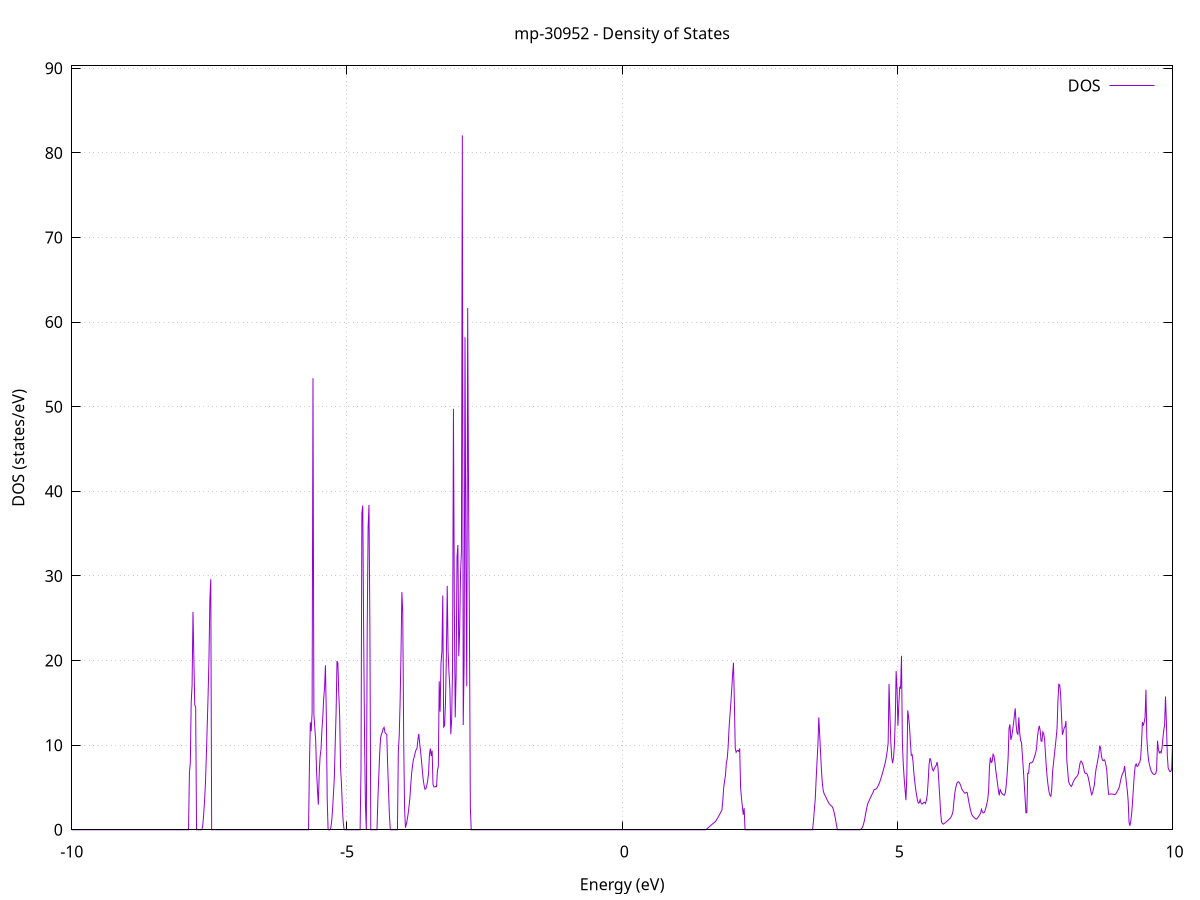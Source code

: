 set title 'mp-30952 - Density of States'
set xlabel 'Energy (eV)'
set ylabel 'DOS (states/eV)'
set grid
set xrange [-10:10]
set yrange [0:90.283]
set xzeroaxis lt -1
set terminal png size 800,600
set output 'mp-30952_dos_gnuplot.png'
plot '-' using 1:2 with lines title 'DOS'
-18.604100 0.000000
-18.587900 0.000000
-18.571800 0.000000
-18.555600 0.000000
-18.539500 0.000000
-18.523300 0.000000
-18.507200 0.000000
-18.491000 0.000000
-18.474900 0.000000
-18.458700 0.000000
-18.442600 0.000000
-18.426400 0.000000
-18.410200 0.000000
-18.394100 0.000000
-18.377900 0.000000
-18.361800 0.000000
-18.345600 0.000000
-18.329500 0.000000
-18.313300 0.000000
-18.297200 0.000000
-18.281000 0.000000
-18.264900 0.000000
-18.248700 0.000000
-18.232600 0.000000
-18.216400 0.000000
-18.200300 0.000000
-18.184100 0.000000
-18.168000 0.000000
-18.151800 0.000000
-18.135700 0.000000
-18.119500 0.000000
-18.103300 0.000000
-18.087200 0.000000
-18.071000 0.000000
-18.054900 0.000000
-18.038700 0.000000
-18.022600 0.000000
-18.006400 0.000000
-17.990300 0.000000
-17.974100 0.000000
-17.958000 0.000000
-17.941800 0.000000
-17.925700 0.000000
-17.909500 0.000000
-17.893400 0.000000
-17.877200 0.000000
-17.861100 0.000000
-17.844900 0.000000
-17.828800 0.000000
-17.812600 0.000000
-17.796400 0.000000
-17.780300 0.000000
-17.764100 0.000000
-17.748000 0.000000
-17.731800 0.000000
-17.715700 0.000000
-17.699500 0.000000
-17.683400 0.000000
-17.667200 0.000000
-17.651100 0.000000
-17.634900 0.000000
-17.618800 0.000000
-17.602600 0.000000
-17.586500 0.000000
-17.570300 0.000000
-17.554200 0.000000
-17.538000 0.000000
-17.521900 0.000000
-17.505700 0.000000
-17.489600 0.000000
-17.473400 0.000000
-17.457200 0.000000
-17.441100 0.000000
-17.424900 0.000000
-17.408800 0.000000
-17.392600 0.000000
-17.376500 0.000000
-17.360300 0.000000
-17.344200 0.000000
-17.328000 0.000000
-17.311900 0.000000
-17.295700 0.000000
-17.279600 0.000000
-17.263400 0.000000
-17.247300 0.000000
-17.231100 0.000000
-17.215000 0.000000
-17.198800 0.000000
-17.182700 0.000000
-17.166500 0.000000
-17.150300 0.000000
-17.134200 19.710800
-17.118000 0.000000
-17.101900 0.000000
-17.085700 0.000000
-17.069600 0.000000
-17.053400 0.000000
-17.037300 0.000000
-17.021100 224.534100
-17.005000 0.000000
-16.988800 0.000000
-16.972700 0.000000
-16.956500 0.000000
-16.940400 0.000000
-16.924200 0.000000
-16.908100 0.000000
-16.891900 0.000000
-16.875800 0.000000
-16.859600 0.000000
-16.843400 0.000000
-16.827300 0.000000
-16.811100 0.000000
-16.795000 0.000000
-16.778800 0.000000
-16.762700 0.000000
-16.746500 0.000000
-16.730400 0.000000
-16.714200 0.000000
-16.698100 0.000000
-16.681900 0.000000
-16.665800 0.000000
-16.649600 0.000000
-16.633500 0.000000
-16.617300 87.115500
-16.601200 91.672600
-16.585000 0.000000
-16.568900 0.000000
-16.552700 197.352700
-16.536500 0.000000
-16.520400 0.000000
-16.504200 0.000000
-16.488100 0.000000
-16.471900 0.000000
-16.455800 0.000000
-16.439600 0.000000
-16.423500 0.000000
-16.407300 0.000000
-16.391200 0.000000
-16.375000 0.000000
-16.358900 0.000000
-16.342700 0.000000
-16.326600 0.000000
-16.310400 0.000000
-16.294300 0.000000
-16.278100 0.000000
-16.262000 0.000000
-16.245800 0.000000
-16.229600 0.000000
-16.213500 0.000000
-16.197300 0.000000
-16.181200 0.000000
-16.165000 0.000000
-16.148900 0.000000
-16.132700 0.000000
-16.116600 0.000000
-16.100400 0.000000
-16.084300 0.000000
-16.068100 0.000000
-16.052000 0.000000
-16.035800 0.000000
-16.019700 0.000000
-16.003500 0.000000
-15.987400 0.000000
-15.971200 0.000000
-15.955100 0.000000
-15.938900 0.000000
-15.922700 0.000000
-15.906600 0.000000
-15.890400 0.000000
-15.874300 0.000000
-15.858100 0.000000
-15.842000 0.000000
-15.825800 0.000000
-15.809700 0.000000
-15.793500 0.000000
-15.777400 0.000000
-15.761200 0.000000
-15.745100 0.000000
-15.728900 0.000000
-15.712800 0.000000
-15.696600 0.000000
-15.680500 0.000000
-15.664300 0.000000
-15.648200 0.000000
-15.632000 0.000000
-15.615800 0.000000
-15.599700 0.000000
-15.583500 0.000000
-15.567400 0.000000
-15.551200 0.000000
-15.535100 0.000000
-15.518900 0.000000
-15.502800 0.000000
-15.486600 0.000000
-15.470500 0.000000
-15.454300 0.000000
-15.438200 0.000000
-15.422000 0.000000
-15.405900 154.224300
-15.389700 0.000000
-15.373600 0.000000
-15.357400 0.000000
-15.341300 0.000000
-15.325100 0.000000
-15.308900 0.000000
-15.292800 0.000000
-15.276600 0.000000
-15.260500 0.000000
-15.244300 0.000000
-15.228200 0.000000
-15.212000 0.000000
-15.195900 24.916700
-15.179700 71.512600
-15.163600 28.405700
-15.147400 0.000000
-15.131300 0.000000
-15.115100 0.000000
-15.099000 0.000000
-15.082800 0.000000
-15.066700 0.000000
-15.050500 0.000000
-15.034400 0.000000
-15.018200 0.000000
-15.002100 0.000000
-14.985900 153.018600
-14.969700 25.257900
-14.953600 0.000000
-14.937400 0.000000
-14.921300 24.473700
-14.905100 81.436000
-14.889000 0.000000
-14.872800 113.570400
-14.856700 0.000000
-14.840500 0.000000
-14.824400 0.000000
-14.808200 0.000000
-14.792100 0.000000
-14.775900 0.000000
-14.759800 0.000000
-14.743600 0.000000
-14.727500 0.000000
-14.711300 0.000000
-14.695200 0.000000
-14.679000 0.000000
-14.662800 0.000000
-14.646700 0.000000
-14.630500 0.000000
-14.614400 0.000000
-14.598200 0.000000
-14.582100 0.000000
-14.565900 0.000000
-14.549800 0.000000
-14.533600 0.000000
-14.517500 0.000000
-14.501300 0.000000
-14.485200 0.000000
-14.469000 0.000000
-14.452900 0.000000
-14.436700 0.000000
-14.420600 0.000000
-14.404400 0.000000
-14.388300 0.000000
-14.372100 0.000000
-14.355900 0.000000
-14.339800 0.000000
-14.323600 0.000000
-14.307500 0.000000
-14.291300 0.000000
-14.275200 0.000000
-14.259000 0.000000
-14.242900 0.000000
-14.226700 0.000000
-14.210600 0.000000
-14.194400 0.000000
-14.178300 0.000000
-14.162100 0.000000
-14.146000 0.000000
-14.129800 0.000000
-14.113700 0.000000
-14.097500 0.000000
-14.081400 0.000000
-14.065200 0.000000
-14.049000 0.000000
-14.032900 0.000000
-14.016700 0.000000
-14.000600 0.000000
-13.984400 0.000000
-13.968300 0.000000
-13.952100 0.000000
-13.936000 0.000000
-13.919800 0.000000
-13.903700 0.000000
-13.887500 0.000000
-13.871400 0.000000
-13.855200 0.000000
-13.839100 0.000000
-13.822900 0.000000
-13.806800 0.000000
-13.790600 0.000000
-13.774500 0.000000
-13.758300 0.000000
-13.742100 0.000000
-13.726000 0.000000
-13.709800 0.000000
-13.693700 0.000000
-13.677500 0.000000
-13.661400 0.000000
-13.645200 0.000000
-13.629100 0.000000
-13.612900 0.000000
-13.596800 0.000000
-13.580600 0.000000
-13.564500 0.000000
-13.548300 0.000000
-13.532200 0.000000
-13.516000 0.000000
-13.499900 0.000000
-13.483700 0.000000
-13.467600 0.000000
-13.451400 0.000000
-13.435200 0.000000
-13.419100 0.000000
-13.402900 0.000000
-13.386800 0.000000
-13.370600 0.000000
-13.354500 0.000000
-13.338300 0.000000
-13.322200 0.000000
-13.306000 0.000000
-13.289900 0.000000
-13.273700 0.000000
-13.257600 0.000000
-13.241400 0.000000
-13.225300 0.000000
-13.209100 0.000000
-13.193000 0.000000
-13.176800 0.000000
-13.160700 0.000000
-13.144500 0.000000
-13.128300 0.000000
-13.112200 0.000000
-13.096000 0.000000
-13.079900 0.000000
-13.063700 0.000000
-13.047600 0.000000
-13.031400 0.000000
-13.015300 0.000000
-12.999100 0.000000
-12.983000 0.000000
-12.966800 0.000000
-12.950700 0.000000
-12.934500 0.000000
-12.918400 0.000000
-12.902200 0.000000
-12.886100 0.000000
-12.869900 0.000000
-12.853800 0.000000
-12.837600 0.000000
-12.821400 0.000000
-12.805300 0.000000
-12.789100 0.000000
-12.773000 0.000000
-12.756800 0.000000
-12.740700 0.000000
-12.724500 0.000000
-12.708400 0.000000
-12.692200 0.000000
-12.676100 0.000000
-12.659900 0.000000
-12.643800 0.000000
-12.627600 0.000000
-12.611500 0.000000
-12.595300 0.000000
-12.579200 0.000000
-12.563000 0.000000
-12.546900 0.000000
-12.530700 0.000000
-12.514500 0.000000
-12.498400 0.000000
-12.482200 0.000000
-12.466100 0.000000
-12.449900 0.000000
-12.433800 0.000000
-12.417600 0.000000
-12.401500 0.000000
-12.385300 0.000000
-12.369200 0.000000
-12.353000 0.000000
-12.336900 0.000000
-12.320700 0.000000
-12.304600 0.000000
-12.288400 0.000000
-12.272300 0.000000
-12.256100 0.000000
-12.240000 0.000000
-12.223800 0.000000
-12.207700 0.000000
-12.191500 0.000000
-12.175300 0.000000
-12.159200 0.000000
-12.143000 0.000000
-12.126900 0.000000
-12.110700 0.000000
-12.094600 0.000000
-12.078400 0.000000
-12.062300 0.000000
-12.046100 0.000000
-12.030000 0.000000
-12.013800 0.000000
-11.997700 0.000000
-11.981500 0.000000
-11.965400 0.000000
-11.949200 0.000000
-11.933100 0.000000
-11.916900 0.000000
-11.900800 0.000000
-11.884600 0.000000
-11.868400 0.000000
-11.852300 0.000000
-11.836100 0.000000
-11.820000 0.000000
-11.803800 0.000000
-11.787700 0.000000
-11.771500 0.000000
-11.755400 0.000000
-11.739200 0.000000
-11.723100 0.000000
-11.706900 0.000000
-11.690800 0.000000
-11.674600 0.000000
-11.658500 0.000000
-11.642300 0.000000
-11.626200 0.000000
-11.610000 0.000000
-11.593900 0.000000
-11.577700 0.000000
-11.561500 0.000000
-11.545400 0.000000
-11.529200 0.000000
-11.513100 0.000000
-11.496900 0.000000
-11.480800 0.000000
-11.464600 0.000000
-11.448500 0.000000
-11.432300 0.000000
-11.416200 0.000000
-11.400000 0.000000
-11.383900 0.000000
-11.367700 0.000000
-11.351600 0.000000
-11.335400 0.000000
-11.319300 0.000000
-11.303100 0.000000
-11.287000 0.000000
-11.270800 0.000000
-11.254600 0.000000
-11.238500 0.000000
-11.222300 0.000000
-11.206200 0.000000
-11.190000 0.000000
-11.173900 0.000000
-11.157700 0.000000
-11.141600 0.000000
-11.125400 0.000000
-11.109300 0.000000
-11.093100 0.000000
-11.077000 0.000000
-11.060800 0.000000
-11.044700 0.000000
-11.028500 0.000000
-11.012400 0.000000
-10.996200 0.000000
-10.980100 0.000000
-10.963900 0.000000
-10.947700 0.000000
-10.931600 0.000000
-10.915400 0.000000
-10.899300 0.000000
-10.883100 0.000000
-10.867000 0.000000
-10.850800 0.000000
-10.834700 0.000000
-10.818500 0.000000
-10.802400 0.000000
-10.786200 0.000000
-10.770100 0.000000
-10.753900 0.000000
-10.737800 0.000000
-10.721600 0.000000
-10.705500 0.000000
-10.689300 0.000000
-10.673200 0.000000
-10.657000 0.000000
-10.640800 0.000000
-10.624700 0.000000
-10.608500 0.000000
-10.592400 0.000000
-10.576200 0.000000
-10.560100 0.000000
-10.543900 0.000000
-10.527800 0.000000
-10.511600 0.000000
-10.495500 0.000000
-10.479300 0.000000
-10.463200 0.000000
-10.447000 0.000000
-10.430900 0.000000
-10.414700 0.000000
-10.398600 0.000000
-10.382400 0.000000
-10.366300 0.000000
-10.350100 0.000000
-10.333900 0.000000
-10.317800 0.000000
-10.301600 0.000000
-10.285500 0.000000
-10.269300 0.000000
-10.253200 0.000000
-10.237000 0.000000
-10.220900 0.000000
-10.204700 0.000000
-10.188600 0.000000
-10.172400 0.000000
-10.156300 0.000000
-10.140100 0.000000
-10.124000 0.000000
-10.107800 0.000000
-10.091700 0.000000
-10.075500 0.000000
-10.059400 0.000000
-10.043200 0.000000
-10.027000 0.000000
-10.010900 0.000000
-9.994700 0.000000
-9.978600 0.000000
-9.962400 0.000000
-9.946300 0.000000
-9.930100 0.000000
-9.914000 0.000000
-9.897800 0.000000
-9.881700 0.000000
-9.865500 0.000000
-9.849400 0.000000
-9.833200 0.000000
-9.817100 0.000000
-9.800900 0.000000
-9.784800 0.000000
-9.768600 0.000000
-9.752500 0.000000
-9.736300 0.000000
-9.720200 0.000000
-9.704000 0.000000
-9.687800 0.000000
-9.671700 0.000000
-9.655500 0.000000
-9.639400 0.000000
-9.623200 0.000000
-9.607100 0.000000
-9.590900 0.000000
-9.574800 0.000000
-9.558600 0.000000
-9.542500 0.000000
-9.526300 0.000000
-9.510200 0.000000
-9.494000 0.000000
-9.477900 0.000000
-9.461700 0.000000
-9.445600 0.000000
-9.429400 0.000000
-9.413300 0.000000
-9.397100 0.000000
-9.380900 0.000000
-9.364800 0.000000
-9.348600 0.000000
-9.332500 0.000000
-9.316300 0.000000
-9.300200 0.000000
-9.284000 0.000000
-9.267900 0.000000
-9.251700 0.000000
-9.235600 0.000000
-9.219400 0.000000
-9.203300 0.000000
-9.187100 0.000000
-9.171000 0.000000
-9.154800 0.000000
-9.138700 0.000000
-9.122500 0.000000
-9.106400 0.000000
-9.090200 0.000000
-9.074000 0.000000
-9.057900 0.000000
-9.041700 0.000000
-9.025600 0.000000
-9.009400 0.000000
-8.993300 0.000000
-8.977100 0.000000
-8.961000 0.000000
-8.944800 0.000000
-8.928700 0.000000
-8.912500 0.000000
-8.896400 0.000000
-8.880200 0.000000
-8.864100 0.000000
-8.847900 0.000000
-8.831800 0.000000
-8.815600 0.000000
-8.799500 0.000000
-8.783300 0.000000
-8.767100 0.000000
-8.751000 0.000000
-8.734800 0.000000
-8.718700 0.000000
-8.702500 0.000000
-8.686400 0.000000
-8.670200 0.000000
-8.654100 0.000000
-8.637900 0.000000
-8.621800 0.000000
-8.605600 0.000000
-8.589500 0.000000
-8.573300 0.000000
-8.557200 0.000000
-8.541000 0.000000
-8.524900 0.000000
-8.508700 0.000000
-8.492600 0.000000
-8.476400 0.000000
-8.460200 0.000000
-8.444100 0.000000
-8.427900 0.000000
-8.411800 0.000000
-8.395600 0.000000
-8.379500 0.000000
-8.363300 0.000000
-8.347200 0.000000
-8.331000 0.000000
-8.314900 0.000000
-8.298700 0.000000
-8.282600 0.000000
-8.266400 0.000000
-8.250300 0.000000
-8.234100 0.000000
-8.218000 0.000000
-8.201800 0.000000
-8.185700 0.000000
-8.169500 0.000000
-8.153300 0.000000
-8.137200 0.000000
-8.121000 0.000000
-8.104900 0.000000
-8.088700 0.000000
-8.072600 0.000000
-8.056400 0.000000
-8.040300 0.000000
-8.024100 0.000000
-8.008000 0.000000
-7.991800 0.000000
-7.975700 0.000000
-7.959500 0.000000
-7.943400 0.000000
-7.927200 0.000000
-7.911100 0.000000
-7.894900 0.000000
-7.878800 0.000000
-7.862600 6.745000
-7.846400 7.954700
-7.830300 15.070300
-7.814100 17.095600
-7.798000 25.750800
-7.781800 20.156800
-7.765700 14.736300
-7.749500 14.519200
-7.733400 0.000000
-7.717200 0.000000
-7.701100 0.000000
-7.684900 0.000000
-7.668800 0.000000
-7.652600 0.000000
-7.636500 0.000000
-7.620300 0.509000
-7.604200 1.776500
-7.588000 3.397600
-7.571900 5.404200
-7.555700 8.638900
-7.539500 12.233100
-7.523400 15.883600
-7.507200 20.275300
-7.491100 27.239100
-7.474900 29.609200
-7.458800 0.000000
-7.442600 0.000000
-7.426500 0.000000
-7.410300 0.000000
-7.394200 0.000000
-7.378000 0.000000
-7.361900 0.000000
-7.345700 0.000000
-7.329600 0.000000
-7.313400 0.000000
-7.297300 0.000000
-7.281100 0.000000
-7.265000 0.000000
-7.248800 0.000000
-7.232600 0.000000
-7.216500 0.000000
-7.200300 0.000000
-7.184200 0.000000
-7.168000 0.000000
-7.151900 0.000000
-7.135700 0.000000
-7.119600 0.000000
-7.103400 0.000000
-7.087300 0.000000
-7.071100 0.000000
-7.055000 0.000000
-7.038800 0.000000
-7.022700 0.000000
-7.006500 0.000000
-6.990400 0.000000
-6.974200 0.000000
-6.958100 0.000000
-6.941900 0.000000
-6.925800 0.000000
-6.909600 0.000000
-6.893400 0.000000
-6.877300 0.000000
-6.861100 0.000000
-6.845000 0.000000
-6.828800 0.000000
-6.812700 0.000000
-6.796500 0.000000
-6.780400 0.000000
-6.764200 0.000000
-6.748100 0.000000
-6.731900 0.000000
-6.715800 0.000000
-6.699600 0.000000
-6.683500 0.000000
-6.667300 0.000000
-6.651200 0.000000
-6.635000 0.000000
-6.618900 0.000000
-6.602700 0.000000
-6.586500 0.000000
-6.570400 0.000000
-6.554200 0.000000
-6.538100 0.000000
-6.521900 0.000000
-6.505800 0.000000
-6.489600 0.000000
-6.473500 0.000000
-6.457300 0.000000
-6.441200 0.000000
-6.425000 0.000000
-6.408900 0.000000
-6.392700 0.000000
-6.376600 0.000000
-6.360400 0.000000
-6.344300 0.000000
-6.328100 0.000000
-6.312000 0.000000
-6.295800 0.000000
-6.279600 0.000000
-6.263500 0.000000
-6.247300 0.000000
-6.231200 0.000000
-6.215000 0.000000
-6.198900 0.000000
-6.182700 0.000000
-6.166600 0.000000
-6.150400 0.000000
-6.134300 0.000000
-6.118100 0.000000
-6.102000 0.000000
-6.085800 0.000000
-6.069700 0.000000
-6.053500 0.000000
-6.037400 0.000000
-6.021200 0.000000
-6.005100 0.000000
-5.988900 0.000000
-5.972700 0.000000
-5.956600 0.000000
-5.940400 0.000000
-5.924300 0.000000
-5.908100 0.000000
-5.892000 0.000000
-5.875800 0.000000
-5.859700 0.000000
-5.843500 0.000000
-5.827400 0.000000
-5.811200 0.000000
-5.795100 0.000000
-5.778900 0.000000
-5.762800 0.000000
-5.746600 0.000000
-5.730500 0.000000
-5.714300 0.000000
-5.698200 0.000000
-5.682000 7.629300
-5.665800 12.699500
-5.649700 11.646600
-5.633500 13.889300
-5.617400 53.370700
-5.601200 13.669200
-5.585100 12.131300
-5.568900 10.615100
-5.552800 6.970200
-5.536600 4.803000
-5.520500 2.969200
-5.504300 6.673700
-5.488200 8.643100
-5.472000 9.485100
-5.455900 11.713100
-5.439700 13.276300
-5.423600 15.487100
-5.407400 16.737700
-5.391300 19.430500
-5.375100 13.531900
-5.358900 3.549900
-5.342800 0.000000
-5.326600 0.000000
-5.310500 0.000000
-5.294300 0.193200
-5.278200 0.992900
-5.262000 2.375900
-5.245900 4.228000
-5.229700 6.147400
-5.213600 10.203800
-5.197400 13.880600
-5.181300 19.945100
-5.165100 19.703200
-5.149000 16.160100
-5.132800 13.504700
-5.116700 7.367700
-5.100500 5.533100
-5.084400 2.858200
-5.068200 0.891700
-5.052000 0.000000
-5.035900 0.000000
-5.019700 0.000000
-5.003600 0.000000
-4.987400 0.000000
-4.971300 0.000000
-4.955100 0.000000
-4.939000 0.000000
-4.922800 0.000000
-4.906700 0.000000
-4.890500 0.000000
-4.874400 0.000000
-4.858200 0.000000
-4.842100 0.000000
-4.825900 0.000000
-4.809800 0.000000
-4.793600 0.000000
-4.777500 0.000000
-4.761300 0.000000
-4.745100 7.141100
-4.729000 37.457100
-4.712800 38.326300
-4.696700 23.184700
-4.680500 10.766400
-4.664400 2.810600
-4.648200 0.000000
-4.632100 23.702800
-4.615900 35.705900
-4.599800 38.392000
-4.583600 23.954600
-4.567500 0.000000
-4.551300 0.000000
-4.535200 0.000000
-4.519000 0.000000
-4.502900 0.000000
-4.486700 0.000000
-4.470600 0.000000
-4.454400 0.000000
-4.438300 3.664300
-4.422100 6.240000
-4.405900 8.985300
-4.389800 10.843200
-4.373600 11.294900
-4.357500 11.555100
-4.341300 11.972600
-4.325200 12.106800
-4.309000 11.474700
-4.292900 11.355800
-4.276700 11.272800
-4.260600 7.642300
-4.244400 4.608700
-4.228300 1.619400
-4.212100 0.000000
-4.196000 0.000000
-4.179800 0.000000
-4.163700 0.000000
-4.147500 0.000000
-4.131400 0.000000
-4.115200 0.000000
-4.099000 0.000000
-4.082900 0.000000
-4.066700 9.312200
-4.050600 11.059100
-4.034400 15.132600
-4.018300 20.832100
-4.002100 28.086800
-3.986000 25.653000
-3.969800 10.716600
-3.953700 2.612200
-3.937500 0.242400
-3.921400 0.648500
-3.905200 1.192400
-3.889100 1.874100
-3.872900 2.718200
-3.856800 3.784800
-3.840600 5.345100
-3.824500 6.678500
-3.808300 7.614600
-3.792100 8.338600
-3.776000 8.642500
-3.759800 9.133400
-3.743700 9.457300
-3.727500 9.616900
-3.711400 10.610600
-3.695200 11.323500
-3.679100 10.261200
-3.662900 9.315500
-3.646800 8.235000
-3.630600 7.012000
-3.614500 5.920600
-3.598300 5.233400
-3.582200 4.785600
-3.566000 4.859100
-3.549900 5.228100
-3.533700 5.830500
-3.517600 6.669300
-3.501400 8.901600
-3.485200 9.607900
-3.469100 8.720700
-3.452900 9.357600
-3.436800 5.361200
-3.420600 5.065600
-3.404500 5.071200
-3.388300 5.121000
-3.372200 5.093100
-3.356000 7.016400
-3.339900 7.473400
-3.323700 17.552400
-3.307600 13.961900
-3.291400 19.710600
-3.275300 21.008900
-3.259100 27.690200
-3.243000 12.147000
-3.226800 12.315200
-3.210700 14.917700
-3.194500 20.196900
-3.178300 28.822300
-3.162200 21.025900
-3.146000 18.517600
-3.129900 16.696600
-3.113700 11.287800
-3.097600 13.047900
-3.081400 19.194000
-3.065300 49.754600
-3.049100 26.447500
-3.033000 13.285500
-3.016800 18.137800
-3.000700 32.221400
-2.984500 33.654500
-2.968400 20.510600
-2.952200 23.542100
-2.936100 30.450000
-2.919900 32.968100
-2.903800 82.075700
-2.887600 12.392600
-2.871400 19.819400
-2.855300 58.213100
-2.839100 31.253300
-2.823000 16.957700
-2.806800 61.674100
-2.790700 39.812700
-2.774500 23.992400
-2.758400 2.679700
-2.742200 0.000000
-2.726100 0.000000
-2.709900 0.000000
-2.693800 0.000000
-2.677600 0.000000
-2.661500 0.000000
-2.645300 0.000000
-2.629200 0.000000
-2.613000 0.000000
-2.596900 0.000000
-2.580700 0.000000
-2.564500 0.000000
-2.548400 0.000000
-2.532200 0.000000
-2.516100 0.000000
-2.499900 0.000000
-2.483800 0.000000
-2.467600 0.000000
-2.451500 0.000000
-2.435300 0.000000
-2.419200 0.000000
-2.403000 0.000000
-2.386900 0.000000
-2.370700 0.000000
-2.354600 0.000000
-2.338400 0.000000
-2.322300 0.000000
-2.306100 0.000000
-2.290000 0.000000
-2.273800 0.000000
-2.257600 0.000000
-2.241500 0.000000
-2.225300 0.000000
-2.209200 0.000000
-2.193000 0.000000
-2.176900 0.000000
-2.160700 0.000000
-2.144600 0.000000
-2.128400 0.000000
-2.112300 0.000000
-2.096100 0.000000
-2.080000 0.000000
-2.063800 0.000000
-2.047700 0.000000
-2.031500 0.000000
-2.015400 0.000000
-1.999200 0.000000
-1.983100 0.000000
-1.966900 0.000000
-1.950800 0.000000
-1.934600 0.000000
-1.918400 0.000000
-1.902300 0.000000
-1.886100 0.000000
-1.870000 0.000000
-1.853800 0.000000
-1.837700 0.000000
-1.821500 0.000000
-1.805400 0.000000
-1.789200 0.000000
-1.773100 0.000000
-1.756900 0.000000
-1.740800 0.000000
-1.724600 0.000000
-1.708500 0.000000
-1.692300 0.000000
-1.676200 0.000000
-1.660000 0.000000
-1.643900 0.000000
-1.627700 0.000000
-1.611500 0.000000
-1.595400 0.000000
-1.579200 0.000000
-1.563100 0.000000
-1.546900 0.000000
-1.530800 0.000000
-1.514600 0.000000
-1.498500 0.000000
-1.482300 0.000000
-1.466200 0.000000
-1.450000 0.000000
-1.433900 0.000000
-1.417700 0.000000
-1.401600 0.000000
-1.385400 0.000000
-1.369300 0.000000
-1.353100 0.000000
-1.337000 0.000000
-1.320800 0.000000
-1.304600 0.000000
-1.288500 0.000000
-1.272300 0.000000
-1.256200 0.000000
-1.240000 0.000000
-1.223900 0.000000
-1.207700 0.000000
-1.191600 0.000000
-1.175400 0.000000
-1.159300 0.000000
-1.143100 0.000000
-1.127000 0.000000
-1.110800 0.000000
-1.094700 0.000000
-1.078500 0.000000
-1.062400 0.000000
-1.046200 0.000000
-1.030100 0.000000
-1.013900 0.000000
-0.997700 0.000000
-0.981600 0.000000
-0.965400 0.000000
-0.949300 0.000000
-0.933100 0.000000
-0.917000 0.000000
-0.900800 0.000000
-0.884700 0.000000
-0.868500 0.000000
-0.852400 0.000000
-0.836200 0.000000
-0.820100 0.000000
-0.803900 0.000000
-0.787800 0.000000
-0.771600 0.000000
-0.755500 0.000000
-0.739300 0.000000
-0.723200 0.000000
-0.707000 0.000000
-0.690800 0.000000
-0.674700 0.000000
-0.658500 0.000000
-0.642400 0.000000
-0.626200 0.000000
-0.610100 0.000000
-0.593900 0.000000
-0.577800 0.000000
-0.561600 0.000000
-0.545500 0.000000
-0.529300 0.000000
-0.513200 0.000000
-0.497000 0.000000
-0.480900 0.000000
-0.464700 0.000000
-0.448600 0.000000
-0.432400 0.000000
-0.416300 0.000000
-0.400100 0.000000
-0.383900 0.000000
-0.367800 0.000000
-0.351600 0.000000
-0.335500 0.000000
-0.319300 0.000000
-0.303200 0.000000
-0.287000 0.000000
-0.270900 0.000000
-0.254700 0.000000
-0.238600 0.000000
-0.222400 0.000000
-0.206300 0.000000
-0.190100 0.000000
-0.174000 0.000000
-0.157800 0.000000
-0.141700 0.000000
-0.125500 0.000000
-0.109400 0.000000
-0.093200 0.000000
-0.077000 0.000000
-0.060900 0.000000
-0.044700 0.000000
-0.028600 0.000000
-0.012400 0.000000
0.003700 0.000000
0.019900 0.000000
0.036000 0.000000
0.052200 0.000000
0.068300 0.000000
0.084500 0.000000
0.100600 0.000000
0.116800 0.000000
0.132900 0.000000
0.149100 0.000000
0.165200 0.000000
0.181400 0.000000
0.197500 0.000000
0.213700 0.000000
0.229900 0.000000
0.246000 0.000000
0.262200 0.000000
0.278300 0.000000
0.294500 0.000000
0.310600 0.000000
0.326800 0.000000
0.342900 0.000000
0.359100 0.000000
0.375200 0.000000
0.391400 0.000000
0.407500 0.000000
0.423700 0.000000
0.439800 0.000000
0.456000 0.000000
0.472100 0.000000
0.488300 0.000000
0.504400 0.000000
0.520600 0.000000
0.536800 0.000000
0.552900 0.000000
0.569100 0.000000
0.585200 0.000000
0.601400 0.000000
0.617500 0.000000
0.633700 0.000000
0.649800 0.000000
0.666000 0.000000
0.682100 0.000000
0.698300 0.000000
0.714400 0.000000
0.730600 0.000000
0.746700 0.000000
0.762900 0.000000
0.779000 0.000000
0.795200 0.000000
0.811300 0.000000
0.827500 0.000000
0.843600 0.000000
0.859800 0.000000
0.876000 0.000000
0.892100 0.000000
0.908300 0.000000
0.924400 0.000000
0.940600 0.000000
0.956700 0.000000
0.972900 0.000000
0.989000 0.000000
1.005200 0.000000
1.021300 0.000000
1.037500 0.000000
1.053600 0.000000
1.069800 0.000000
1.085900 0.000000
1.102100 0.000000
1.118200 0.000000
1.134400 0.000000
1.150500 0.000000
1.166700 0.000000
1.182900 0.000000
1.199000 0.000000
1.215200 0.000000
1.231300 0.000000
1.247500 0.000000
1.263600 0.000000
1.279800 0.000000
1.295900 0.000000
1.312100 0.000000
1.328200 0.000000
1.344400 0.000000
1.360500 0.000000
1.376700 0.000000
1.392800 0.000000
1.409000 0.000000
1.425100 0.000000
1.441300 0.000000
1.457400 0.000000
1.473600 0.000000
1.489800 0.000000
1.505900 0.000000
1.522100 0.000400
1.538200 0.097900
1.554400 0.193800
1.570500 0.288300
1.586700 0.381400
1.602800 0.472900
1.619000 0.563000
1.635100 0.651600
1.651300 0.738700
1.667400 0.824300
1.683600 0.908400
1.699700 1.004800
1.715900 1.176800
1.732000 1.355400
1.748200 1.540600
1.764300 1.732300
1.780500 1.930700
1.796700 2.135600
1.812800 2.347200
1.829000 3.445600
1.845100 4.986100
1.861300 5.768400
1.877400 6.458400
1.893600 7.914400
1.909700 8.441000
1.925900 9.801600
1.942000 11.930500
1.958200 13.520800
1.974300 14.899400
1.990500 16.529300
2.006600 18.285600
2.022800 19.744100
2.038900 15.205600
2.055100 9.662400
2.071200 9.158400
2.087400 9.315000
2.103600 9.384900
2.119700 9.266300
2.135900 9.614100
2.152000 4.982200
2.168200 3.758000
2.184300 2.728400
2.200500 1.783500
2.216600 2.566100
2.232800 0.000000
2.248900 0.000000
2.265100 0.000000
2.281200 0.000000
2.297400 0.000000
2.313500 0.000000
2.329700 0.000000
2.345800 0.000000
2.362000 0.000000
2.378100 0.000000
2.394300 0.000000
2.410500 0.000000
2.426600 0.000000
2.442800 0.000000
2.458900 0.000000
2.475100 0.000000
2.491200 0.000000
2.507400 0.000000
2.523500 0.000000
2.539700 0.000000
2.555800 0.000000
2.572000 0.000000
2.588100 0.000000
2.604300 0.000000
2.620400 0.000000
2.636600 0.000000
2.652700 0.000000
2.668900 0.000000
2.685000 0.000000
2.701200 0.000000
2.717400 0.000000
2.733500 0.000000
2.749700 0.000000
2.765800 0.000000
2.782000 0.000000
2.798100 0.000000
2.814300 0.000000
2.830400 0.000000
2.846600 0.000000
2.862700 0.000000
2.878900 0.000000
2.895000 0.000000
2.911200 0.000000
2.927300 0.000000
2.943500 0.000000
2.959600 0.000000
2.975800 0.000000
2.991900 0.000000
3.008100 0.000000
3.024300 0.000000
3.040400 0.000000
3.056600 0.000000
3.072700 0.000000
3.088900 0.000000
3.105000 0.000000
3.121200 0.000000
3.137300 0.000000
3.153500 0.000000
3.169600 0.000000
3.185800 0.000000
3.201900 0.000000
3.218100 0.000000
3.234200 0.000000
3.250400 0.000000
3.266500 0.000000
3.282700 0.000000
3.298800 0.000000
3.315000 0.000000
3.331100 0.000000
3.347300 0.000000
3.363500 0.000000
3.379600 0.000000
3.395800 0.000000
3.411900 0.000000
3.428100 0.000000
3.444200 0.000000
3.460400 0.000000
3.476500 1.042300
3.492700 2.396300
3.508800 3.628400
3.525000 5.959600
3.541100 8.083200
3.557300 10.027400
3.573400 13.280300
3.589600 11.176500
3.605700 9.048000
3.621900 6.972700
3.638000 5.499800
3.654200 4.599500
3.670400 4.269200
3.686500 4.054300
3.702700 3.839600
3.718800 3.625000
3.735000 3.410600
3.751100 3.196300
3.767300 3.028300
3.783400 2.923300
3.799600 2.823900
3.815700 2.744600
3.831900 2.518100
3.848000 2.121500
3.864200 1.676300
3.880300 1.125400
3.896500 0.481900
3.912600 0.000000
3.928800 0.000000
3.944900 0.000000
3.961100 0.000000
3.977300 0.000000
3.993400 0.000000
4.009600 0.000000
4.025700 0.000000
4.041900 0.000000
4.058000 0.000000
4.074200 0.000000
4.090300 0.000000
4.106500 0.000000
4.122600 0.000000
4.138800 0.000000
4.154900 0.000000
4.171100 0.000000
4.187200 0.000000
4.203400 0.000000
4.219500 0.000000
4.235700 0.000000
4.251800 0.000000
4.268000 0.000000
4.284200 0.000000
4.300300 0.000000
4.316500 0.000000
4.332600 0.042700
4.348800 0.122900
4.364900 0.287000
4.381100 0.567400
4.397200 0.964100
4.413400 1.477100
4.429500 2.076700
4.445700 2.622600
4.461800 3.071800
4.478000 3.308200
4.494100 3.538900
4.510300 3.773300
4.526400 3.997800
4.542600 4.212500
4.558700 4.417400
4.574900 4.720500
4.591100 4.778900
4.607200 4.794000
4.623400 4.886900
4.639500 5.045600
4.655700 5.252100
4.671800 5.495300
4.688000 5.786700
4.704100 6.116600
4.720300 6.466900
4.736400 6.835100
4.752600 7.221200
4.768700 7.626700
4.784900 8.068400
4.801000 8.668400
4.817200 9.336200
4.833300 10.250900
4.849500 17.245600
4.865600 13.671800
4.881800 10.399700
4.898000 8.552200
4.914100 7.868800
4.930300 8.465400
4.946400 9.921500
4.962600 12.982000
4.978700 18.752200
4.994900 16.554200
5.011000 12.288000
5.027200 14.709100
5.043300 16.906800
5.059500 16.676000
5.075600 20.557900
5.091800 10.265400
5.107900 7.785300
5.124100 6.105400
5.140200 4.790000
5.156400 3.496900
5.172500 6.353100
5.188700 14.108300
5.204900 13.378300
5.221000 12.231800
5.237200 10.456300
5.253300 8.805400
5.269500 8.877500
5.285600 8.044400
5.301800 6.609500
5.317900 5.631600
5.334100 4.754500
5.350200 4.083100
5.366400 3.479200
5.382500 3.155300
5.398700 3.199200
5.414800 3.554900
5.431000 3.166200
5.447100 3.032500
5.463300 3.106100
5.479400 3.241400
5.495600 3.237700
5.511800 3.106200
5.527900 3.494300
5.544100 4.155400
5.560200 5.688200
5.576400 7.648000
5.592500 8.464000
5.608700 8.217200
5.624800 7.550100
5.641000 7.090800
5.657100 6.960600
5.673300 7.257500
5.689400 7.450800
5.705600 7.602700
5.721700 7.999900
5.737900 7.379700
5.754000 5.730600
5.770200 3.963900
5.786300 2.085300
5.802500 0.957300
5.818600 0.727300
5.834800 0.665400
5.851000 0.735900
5.867100 0.819500
5.883300 0.906500
5.899400 0.996900
5.915600 1.090700
5.931700 1.187800
5.947900 1.288400
5.964000 1.392800
5.980200 1.554100
5.996300 1.808800
6.012500 2.209300
6.028600 3.388300
6.044800 4.339300
6.060900 4.965600
6.077100 5.390000
6.093200 5.635900
6.109400 5.680300
6.125500 5.585300
6.141700 5.394900
6.157900 5.117100
6.174000 4.791300
6.190200 4.634500
6.206300 4.486300
6.222500 4.331500
6.238600 4.336700
6.254800 4.435700
6.270900 4.370300
6.287100 3.751500
6.303200 3.169200
6.319400 2.631600
6.335500 2.175000
6.351700 1.808000
6.367800 1.641600
6.384000 1.527000
6.400100 1.424000
6.416300 1.332700
6.432400 1.253000
6.448600 1.323600
6.464800 1.463800
6.480900 1.617400
6.497100 1.784100
6.513200 1.964100
6.529400 2.421700
6.545500 2.118600
6.561700 1.985700
6.577800 2.029200
6.594000 2.249100
6.610100 2.624800
6.626300 3.059600
6.642400 3.573100
6.658600 4.611000
6.674700 7.494400
6.690900 8.529600
6.707000 7.959100
6.723200 8.064600
6.739300 8.921600
6.755500 8.746900
6.771700 8.085500
6.787800 7.071700
6.804000 6.286400
6.820100 5.499400
6.836300 4.678200
6.852400 4.060000
6.868600 4.795500
6.884700 4.487900
6.900900 4.286000
6.917000 4.177200
6.933200 4.108900
6.949300 4.098100
6.965500 4.495400
6.981600 5.448300
6.997800 6.813300
7.013900 8.616600
7.030100 11.990000
7.046200 12.461900
7.062400 10.634400
7.078600 11.035000
7.094700 11.732300
7.110900 12.538300
7.127000 13.496600
7.143200 14.345500
7.159300 12.358400
7.175500 11.437900
7.191600 11.285600
7.207800 13.283700
7.223900 11.470000
7.240100 10.518900
7.256200 10.321800
7.272400 8.791200
7.288500 7.252800
7.304700 5.587700
7.320800 3.795800
7.337000 1.994900
7.353100 2.028900
7.369300 6.684300
7.385500 6.674300
7.401600 7.829500
7.417800 7.932000
7.433900 7.885200
7.450100 7.967500
7.466200 8.113300
7.482400 8.422000
7.498500 8.769900
7.514700 9.117600
7.530800 9.687600
7.547000 11.031800
7.563100 11.750500
7.579300 12.292300
7.595400 11.757700
7.611600 10.493500
7.627700 10.464200
7.643900 11.558000
7.660000 11.345400
7.676200 10.636100
7.692400 8.900200
7.708500 7.321700
7.724700 6.037400
7.740800 5.157600
7.757000 4.464100
7.773100 4.063800
7.789300 3.956100
7.805400 4.759300
7.821600 6.893100
7.837700 7.886400
7.853900 8.892900
7.870000 9.840800
7.886200 10.855200
7.902300 12.011800
7.918500 15.274000
7.934600 17.200200
7.950800 17.110000
7.966900 16.002300
7.983100 13.537600
7.999300 11.233100
8.015400 11.580600
8.031600 12.019000
8.047700 12.169900
8.063900 12.864500
8.080000 8.219300
8.096200 6.937900
8.112300 5.685800
8.128500 5.426100
8.144600 5.239100
8.160800 5.125000
8.176900 5.299900
8.193100 5.587900
8.209200 5.826800
8.225400 6.016600
8.241500 6.159000
8.257700 6.269800
8.273800 6.399700
8.290000 6.643700
8.306200 7.367700
8.322300 7.952800
8.338500 8.121600
8.354600 7.969500
8.370800 7.707000
8.386900 7.266200
8.403100 6.764800
8.419200 6.660800
8.435400 6.695200
8.451500 6.543600
8.467700 6.206200
8.483800 5.691700
8.500000 5.116400
8.516100 4.555100
8.532300 4.136300
8.548400 4.389100
8.564600 4.860600
8.580700 5.292500
8.596900 6.477500
8.613000 7.264900
8.629200 7.762500
8.645400 8.333400
8.661500 8.904600
8.677700 9.950600
8.693800 9.632800
8.710000 8.687500
8.726100 8.228200
8.742300 8.181000
8.758400 8.284700
8.774600 8.133000
8.790700 7.635400
8.806900 6.953100
8.823000 5.347200
8.839200 4.182900
8.855300 4.209600
8.871500 4.225300
8.887600 4.230100
8.903800 4.224000
8.919900 4.206800
8.936100 4.178700
8.952300 4.152100
8.968400 4.227100
8.984600 4.399000
9.000700 4.595100
9.016900 4.783800
9.033000 5.041500
9.049200 5.540500
9.065300 6.074600
9.081500 6.446000
9.097600 6.712100
9.113800 6.900900
9.129900 7.546000
9.146100 6.510500
9.162200 5.542300
9.178400 4.655300
9.194500 3.421300
9.210700 0.857600
9.226800 0.467100
9.243000 1.093600
9.259200 1.999100
9.275300 3.437400
9.291500 5.156000
9.307600 6.609800
9.323800 7.606900
9.339900 7.776500
9.356100 7.477200
9.372200 7.538500
9.388400 7.847500
9.404500 7.985400
9.420700 8.432200
9.436800 10.096300
9.453000 12.728900
9.469100 12.307400
9.485300 12.701300
9.501400 13.299700
9.517600 16.553800
9.533700 10.813700
9.549900 9.205400
9.566100 8.161300
9.582200 7.688800
9.598400 7.248000
9.614500 6.913300
9.630700 6.754000
9.646800 6.602700
9.663000 6.535100
9.679100 6.550600
9.695300 6.652000
9.711400 7.067100
9.727600 10.526300
9.743700 9.530400
9.759900 9.091500
9.776000 9.235000
9.792200 9.088800
9.808300 9.604800
9.824500 10.718000
9.840600 11.765500
9.856800 12.396100
9.873000 15.754500
9.889100 12.645900
9.905300 8.841000
9.921400 7.303800
9.937600 7.049300
9.953700 6.885300
9.969900 6.889800
9.986000 7.298300
10.002200 10.368000
10.018300 13.214700
10.034500 15.892800
10.050600 13.593700
10.066800 10.055300
10.082900 8.093600
10.099100 6.954200
10.115200 5.862600
10.131400 5.150100
10.147500 5.195400
10.163700 5.107500
10.179900 4.724900
10.196000 4.934500
10.212200 5.464800
10.228300 5.887800
10.244500 6.203600
10.260600 6.629400
10.276800 7.128700
10.292900 7.626700
10.309100 8.897600
10.325200 9.425400
10.341400 9.435200
10.357500 8.915200
10.373700 9.595100
10.389800 6.502100
10.406000 5.619700
10.422100 5.816800
10.438300 6.583400
10.454400 7.093400
10.470600 7.602000
10.486800 7.968500
10.502900 9.268800
10.519100 9.682200
10.535200 9.177600
10.551400 8.409900
10.567500 8.359500
10.583700 8.336400
10.599800 8.319400
10.616000 8.962000
10.632100 7.714400
10.648300 4.923700
10.664400 4.399500
10.680600 4.123300
10.696700 4.094700
10.712900 4.225200
10.729000 4.531800
10.745200 5.170300
10.761300 6.834100
10.777500 11.318500
10.793700 9.684000
10.809800 9.311700
10.826000 8.529700
10.842100 7.653400
10.858300 6.932100
10.874400 6.636000
10.890600 6.185800
10.906700 5.727400
10.922900 5.319200
10.939000 4.961000
10.955200 7.485600
10.971300 3.827000
10.987500 2.725700
11.003600 2.099300
11.019800 2.277800
11.035900 2.963400
11.052100 3.886700
11.068200 4.295500
11.084400 4.624000
11.100500 4.908100
11.116700 5.490000
11.132900 6.173000
11.149000 8.883600
11.165200 16.020700
11.181300 23.711500
11.197500 7.775500
11.213600 6.451600
11.229800 5.710700
11.245900 6.022100
11.262100 6.643600
11.278200 7.029400
11.294400 7.319400
11.310500 7.529700
11.326700 7.657400
11.342800 7.698100
11.359000 7.786200
11.375100 7.747600
11.391300 6.788200
11.407400 7.046200
11.423600 6.950000
11.439800 6.242100
11.455900 6.035900
11.472100 5.795000
11.488200 5.543800
11.504400 5.335600
11.520500 5.036700
11.536700 4.713200
11.552800 4.483400
11.569000 4.386000
11.585100 4.428300
11.601300 4.759000
11.617400 5.155400
11.633600 5.644500
11.649700 6.306200
11.665900 7.013900
11.682000 7.137300
11.698200 7.068700
11.714300 6.723400
11.730500 6.843900
11.746700 7.057300
11.762800 7.372400
11.779000 7.544500
11.795100 7.815800
11.811300 8.236400
11.827400 8.560200
11.843600 8.054300
11.859700 7.299200
11.875900 6.523000
11.892000 5.740600
11.908200 5.607700
11.924300 5.991100
11.940500 6.602400
11.956600 7.354700
11.972800 8.404900
11.988900 9.168900
12.005100 9.693900
12.021200 10.066500
12.037400 10.225300
12.053600 10.205100
12.069700 10.035800
12.085900 9.574200
12.102000 7.133300
12.118200 5.704800
12.134300 4.467600
12.150500 3.269200
12.166600 1.100900
12.182800 0.466600
12.198900 0.213500
12.215100 0.058100
12.231200 0.000400
12.247400 0.000000
12.263500 0.000000
12.279700 0.000000
12.295800 0.000000
12.312000 0.000000
12.328100 0.000000
12.344300 0.000000
12.360500 0.000000
12.376600 0.000000
12.392800 0.000000
12.408900 0.000000
12.425100 0.000000
12.441200 0.000000
12.457400 0.000000
12.473500 0.000000
12.489700 0.000000
12.505800 0.000000
12.522000 0.000000
12.538100 0.000000
12.554300 0.000000
12.570400 0.000000
12.586600 0.000000
12.602700 0.000000
12.618900 0.000000
12.635000 0.000000
12.651200 0.000000
12.667400 0.000000
12.683500 0.000000
12.699700 0.000000
12.715800 0.000000
12.732000 0.000000
12.748100 0.000000
12.764300 0.000000
12.780400 0.000000
12.796600 0.000000
12.812700 0.000000
12.828900 0.000000
12.845000 0.000000
12.861200 0.000000
12.877300 0.000000
12.893500 0.000000
12.909600 0.000000
12.925800 0.000000
12.941900 0.000000
12.958100 0.000000
12.974300 0.000000
12.990400 0.000000
13.006600 0.000000
13.022700 0.000000
13.038900 0.000000
13.055000 0.000000
13.071200 0.000000
13.087300 0.000000
13.103500 0.000000
13.119600 0.000000
13.135800 0.000000
13.151900 0.000000
13.168100 0.000000
13.184200 0.000000
13.200400 0.000000
13.216500 0.000000
13.232700 0.000000
13.248800 0.000000
13.265000 0.000000
13.281200 0.000000
13.297300 0.000000
13.313500 0.000000
13.329600 0.000000
13.345800 0.000000
13.361900 0.000000
13.378100 0.000000
13.394200 0.000000
13.410400 0.000000
13.426500 0.000000
13.442700 0.000000
13.458800 0.000000
13.475000 0.000000
13.491100 0.000000
13.507300 0.000000
13.523400 0.000000
13.539600 0.000000
13.555700 0.000000
13.571900 0.000000
13.588100 0.000000
13.604200 0.000000
13.620400 0.000000
13.636500 0.000000
13.652700 0.000000
13.668800 0.000000
13.685000 0.000000
13.701100 0.000000
e
